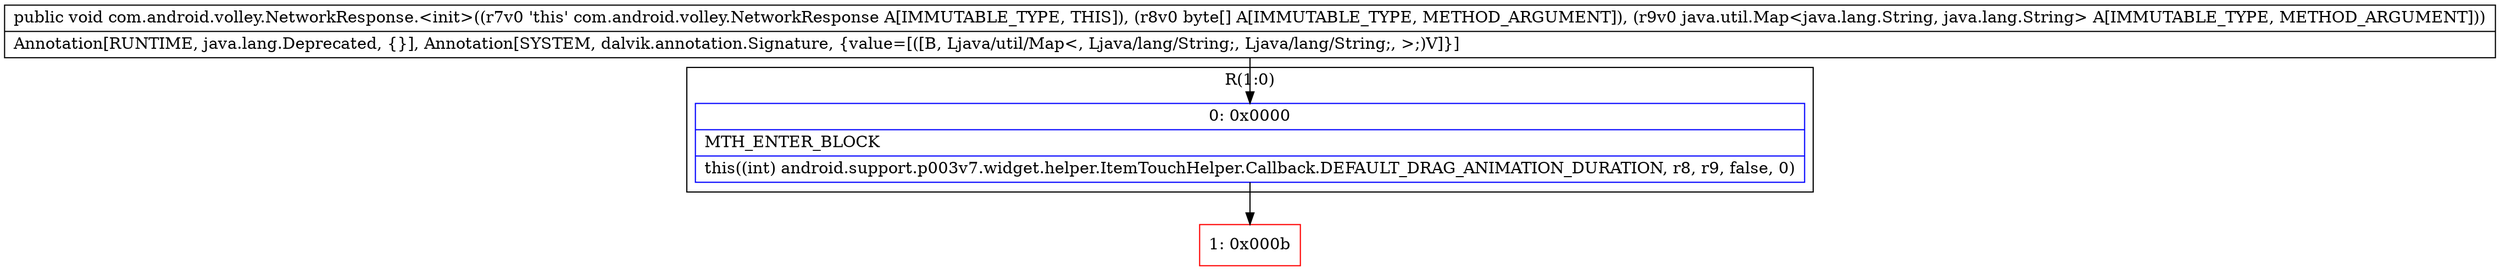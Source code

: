 digraph "CFG forcom.android.volley.NetworkResponse.\<init\>([BLjava\/util\/Map;)V" {
subgraph cluster_Region_2020736582 {
label = "R(1:0)";
node [shape=record,color=blue];
Node_0 [shape=record,label="{0\:\ 0x0000|MTH_ENTER_BLOCK\l|this((int) android.support.p003v7.widget.helper.ItemTouchHelper.Callback.DEFAULT_DRAG_ANIMATION_DURATION, r8, r9, false, 0)\l}"];
}
Node_1 [shape=record,color=red,label="{1\:\ 0x000b}"];
MethodNode[shape=record,label="{public void com.android.volley.NetworkResponse.\<init\>((r7v0 'this' com.android.volley.NetworkResponse A[IMMUTABLE_TYPE, THIS]), (r8v0 byte[] A[IMMUTABLE_TYPE, METHOD_ARGUMENT]), (r9v0 java.util.Map\<java.lang.String, java.lang.String\> A[IMMUTABLE_TYPE, METHOD_ARGUMENT]))  | Annotation[RUNTIME, java.lang.Deprecated, \{\}], Annotation[SYSTEM, dalvik.annotation.Signature, \{value=[([B, Ljava\/util\/Map\<, Ljava\/lang\/String;, Ljava\/lang\/String;, \>;)V]\}]\l}"];
MethodNode -> Node_0;
Node_0 -> Node_1;
}

